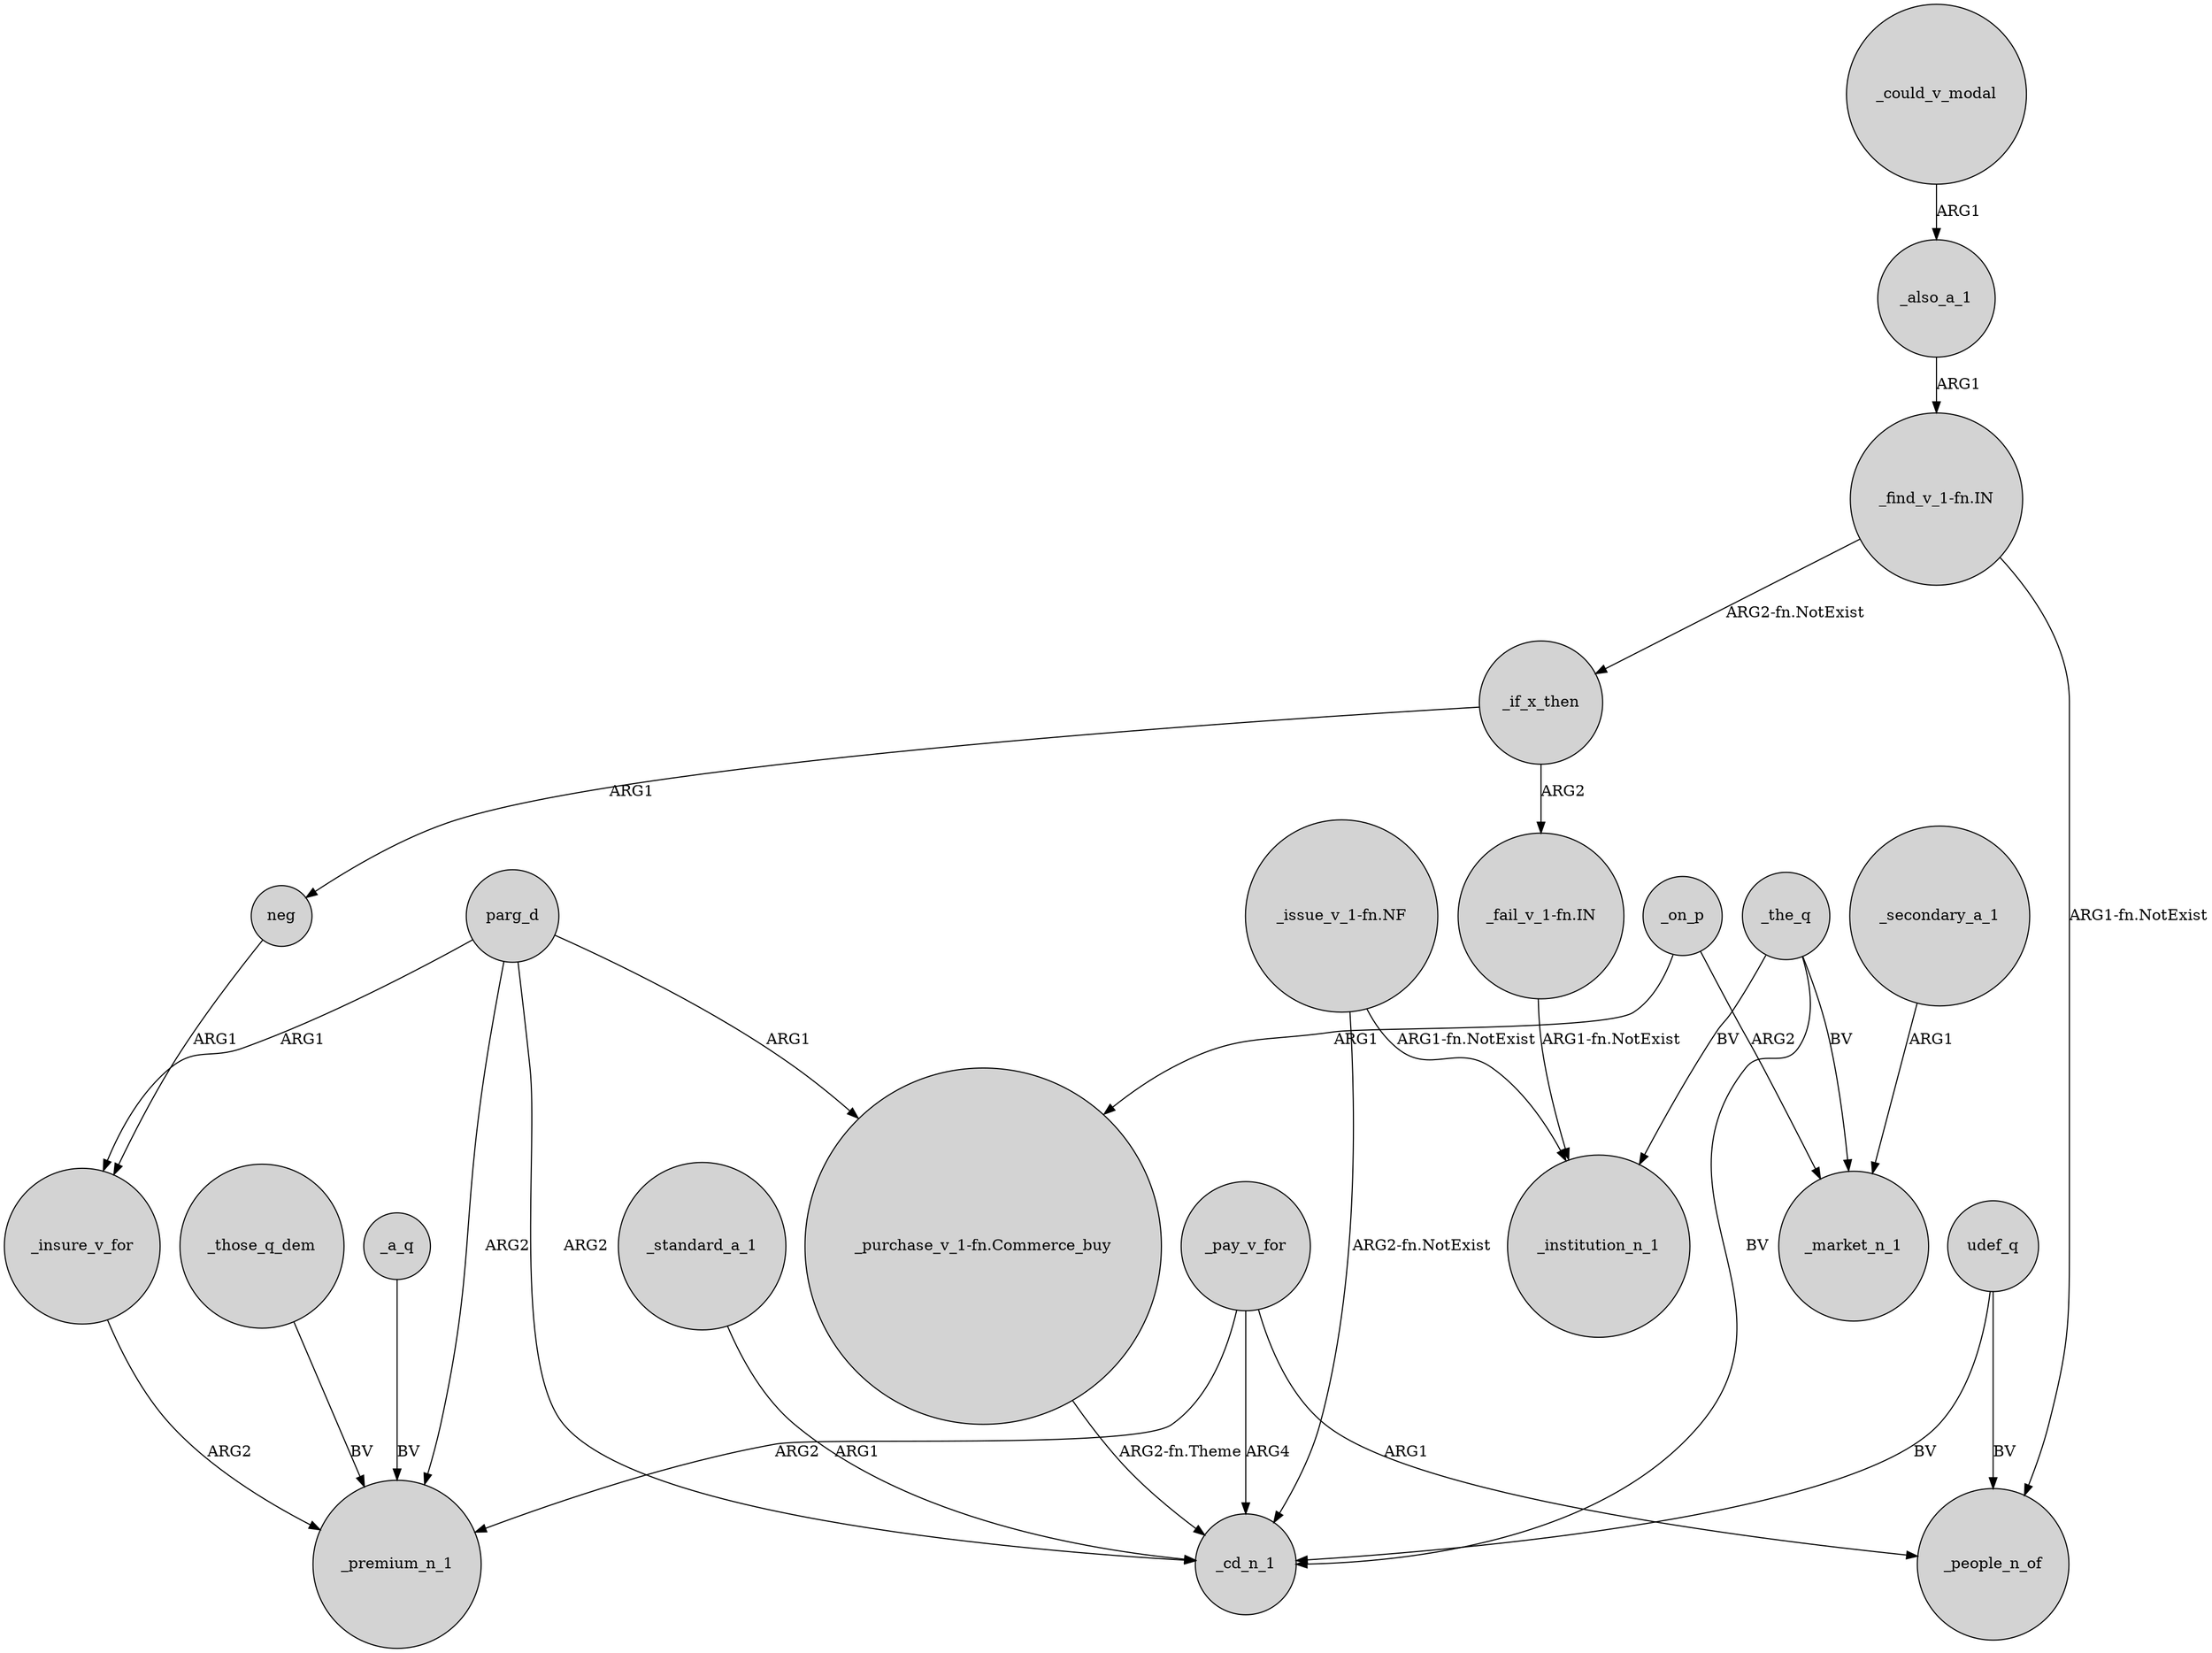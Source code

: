 digraph {
	node [shape=circle style=filled]
	_if_x_then -> "_fail_v_1-fn.IN" [label=ARG2]
	_a_q -> _premium_n_1 [label=BV]
	_if_x_then -> neg [label=ARG1]
	_pay_v_for -> _cd_n_1 [label=ARG4]
	_pay_v_for -> _premium_n_1 [label=ARG2]
	_standard_a_1 -> _cd_n_1 [label=ARG1]
	_also_a_1 -> "_find_v_1-fn.IN" [label=ARG1]
	_on_p -> "_purchase_v_1-fn.Commerce_buy" [label=ARG1]
	parg_d -> _cd_n_1 [label=ARG2]
	_on_p -> _market_n_1 [label=ARG2]
	"_issue_v_1-fn.NF" -> _institution_n_1 [label="ARG1-fn.NotExist"]
	"_purchase_v_1-fn.Commerce_buy" -> _cd_n_1 [label="ARG2-fn.Theme"]
	_could_v_modal -> _also_a_1 [label=ARG1]
	udef_q -> _cd_n_1 [label=BV]
	_the_q -> _cd_n_1 [label=BV]
	parg_d -> _premium_n_1 [label=ARG2]
	"_find_v_1-fn.IN" -> _people_n_of [label="ARG1-fn.NotExist"]
	udef_q -> _people_n_of [label=BV]
	_insure_v_for -> _premium_n_1 [label=ARG2]
	parg_d -> "_purchase_v_1-fn.Commerce_buy" [label=ARG1]
	_secondary_a_1 -> _market_n_1 [label=ARG1]
	parg_d -> _insure_v_for [label=ARG1]
	neg -> _insure_v_for [label=ARG1]
	"_issue_v_1-fn.NF" -> _cd_n_1 [label="ARG2-fn.NotExist"]
	"_fail_v_1-fn.IN" -> _institution_n_1 [label="ARG1-fn.NotExist"]
	"_find_v_1-fn.IN" -> _if_x_then [label="ARG2-fn.NotExist"]
	_the_q -> _market_n_1 [label=BV]
	_those_q_dem -> _premium_n_1 [label=BV]
	_the_q -> _institution_n_1 [label=BV]
	_pay_v_for -> _people_n_of [label=ARG1]
}
